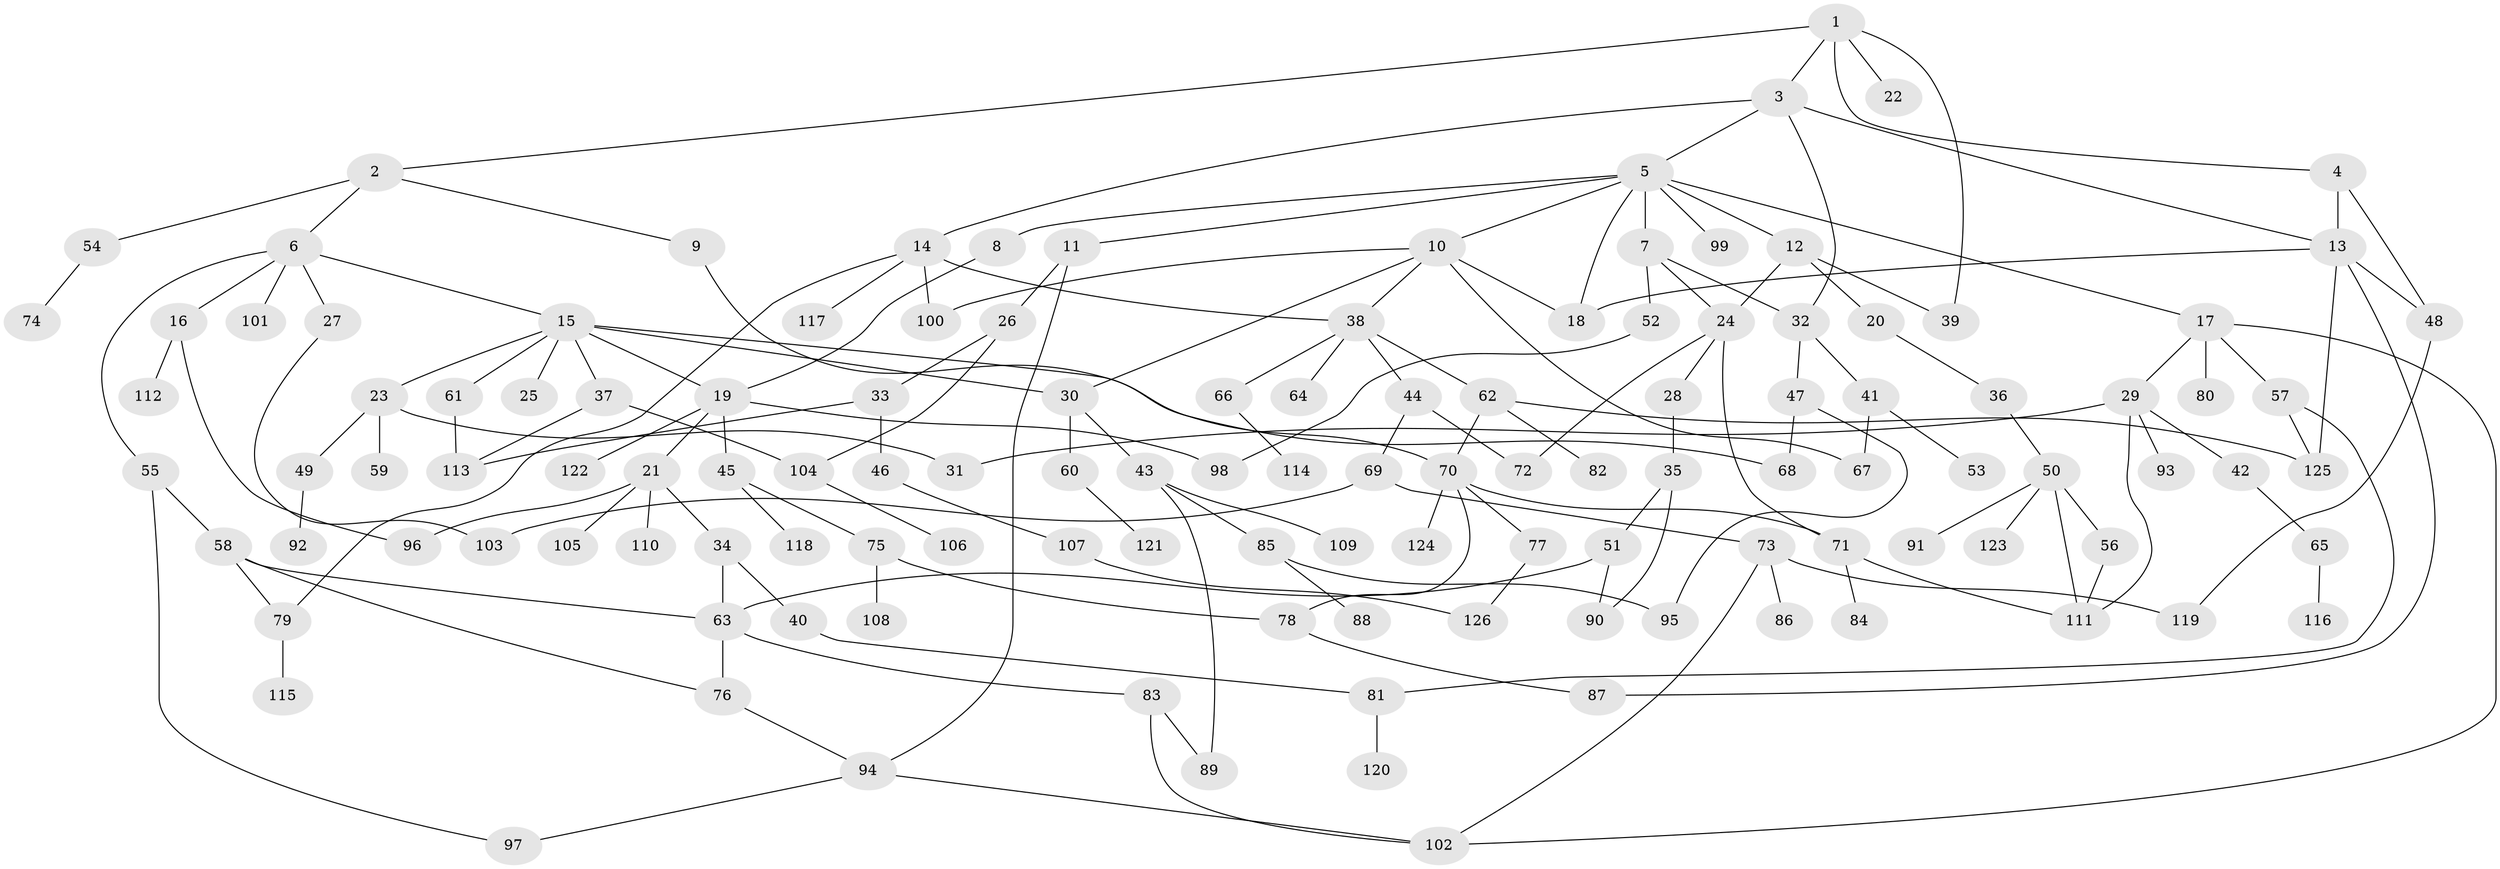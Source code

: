 // Generated by graph-tools (version 1.1) at 2025/40/03/09/25 04:40:59]
// undirected, 126 vertices, 170 edges
graph export_dot {
graph [start="1"]
  node [color=gray90,style=filled];
  1;
  2;
  3;
  4;
  5;
  6;
  7;
  8;
  9;
  10;
  11;
  12;
  13;
  14;
  15;
  16;
  17;
  18;
  19;
  20;
  21;
  22;
  23;
  24;
  25;
  26;
  27;
  28;
  29;
  30;
  31;
  32;
  33;
  34;
  35;
  36;
  37;
  38;
  39;
  40;
  41;
  42;
  43;
  44;
  45;
  46;
  47;
  48;
  49;
  50;
  51;
  52;
  53;
  54;
  55;
  56;
  57;
  58;
  59;
  60;
  61;
  62;
  63;
  64;
  65;
  66;
  67;
  68;
  69;
  70;
  71;
  72;
  73;
  74;
  75;
  76;
  77;
  78;
  79;
  80;
  81;
  82;
  83;
  84;
  85;
  86;
  87;
  88;
  89;
  90;
  91;
  92;
  93;
  94;
  95;
  96;
  97;
  98;
  99;
  100;
  101;
  102;
  103;
  104;
  105;
  106;
  107;
  108;
  109;
  110;
  111;
  112;
  113;
  114;
  115;
  116;
  117;
  118;
  119;
  120;
  121;
  122;
  123;
  124;
  125;
  126;
  1 -- 2;
  1 -- 3;
  1 -- 4;
  1 -- 22;
  1 -- 39;
  2 -- 6;
  2 -- 9;
  2 -- 54;
  3 -- 5;
  3 -- 14;
  3 -- 32;
  3 -- 13;
  4 -- 13;
  4 -- 48;
  5 -- 7;
  5 -- 8;
  5 -- 10;
  5 -- 11;
  5 -- 12;
  5 -- 17;
  5 -- 18;
  5 -- 99;
  6 -- 15;
  6 -- 16;
  6 -- 27;
  6 -- 55;
  6 -- 101;
  7 -- 24;
  7 -- 32;
  7 -- 52;
  8 -- 19;
  9 -- 70;
  10 -- 30;
  10 -- 100;
  10 -- 38;
  10 -- 67;
  10 -- 18;
  11 -- 26;
  11 -- 94;
  12 -- 20;
  12 -- 39;
  12 -- 24;
  13 -- 48;
  13 -- 87;
  13 -- 125;
  13 -- 18;
  14 -- 38;
  14 -- 117;
  14 -- 79;
  14 -- 100;
  15 -- 19;
  15 -- 23;
  15 -- 25;
  15 -- 37;
  15 -- 61;
  15 -- 30;
  15 -- 68;
  16 -- 96;
  16 -- 112;
  17 -- 29;
  17 -- 57;
  17 -- 80;
  17 -- 102;
  19 -- 21;
  19 -- 45;
  19 -- 122;
  19 -- 98;
  20 -- 36;
  21 -- 34;
  21 -- 105;
  21 -- 110;
  21 -- 96;
  23 -- 49;
  23 -- 59;
  23 -- 31;
  24 -- 28;
  24 -- 71;
  24 -- 72;
  26 -- 33;
  26 -- 104;
  27 -- 103;
  28 -- 35;
  29 -- 31;
  29 -- 42;
  29 -- 93;
  29 -- 111;
  30 -- 43;
  30 -- 60;
  32 -- 41;
  32 -- 47;
  33 -- 46;
  33 -- 113;
  34 -- 40;
  34 -- 63;
  35 -- 51;
  35 -- 90;
  36 -- 50;
  37 -- 104;
  37 -- 113;
  38 -- 44;
  38 -- 62;
  38 -- 64;
  38 -- 66;
  40 -- 81;
  41 -- 53;
  41 -- 67;
  42 -- 65;
  43 -- 85;
  43 -- 89;
  43 -- 109;
  44 -- 69;
  44 -- 72;
  45 -- 75;
  45 -- 118;
  46 -- 107;
  47 -- 68;
  47 -- 95;
  48 -- 119;
  49 -- 92;
  50 -- 56;
  50 -- 91;
  50 -- 123;
  50 -- 111;
  51 -- 63;
  51 -- 90;
  52 -- 98;
  54 -- 74;
  55 -- 58;
  55 -- 97;
  56 -- 111;
  57 -- 81;
  57 -- 125;
  58 -- 79;
  58 -- 63;
  58 -- 76;
  60 -- 121;
  61 -- 113;
  62 -- 70;
  62 -- 82;
  62 -- 125;
  63 -- 76;
  63 -- 83;
  65 -- 116;
  66 -- 114;
  69 -- 73;
  69 -- 103;
  70 -- 71;
  70 -- 77;
  70 -- 124;
  70 -- 78;
  71 -- 84;
  71 -- 111;
  73 -- 86;
  73 -- 119;
  73 -- 102;
  75 -- 78;
  75 -- 108;
  76 -- 94;
  77 -- 126;
  78 -- 87;
  79 -- 115;
  81 -- 120;
  83 -- 102;
  83 -- 89;
  85 -- 88;
  85 -- 95;
  94 -- 102;
  94 -- 97;
  104 -- 106;
  107 -- 126;
}
